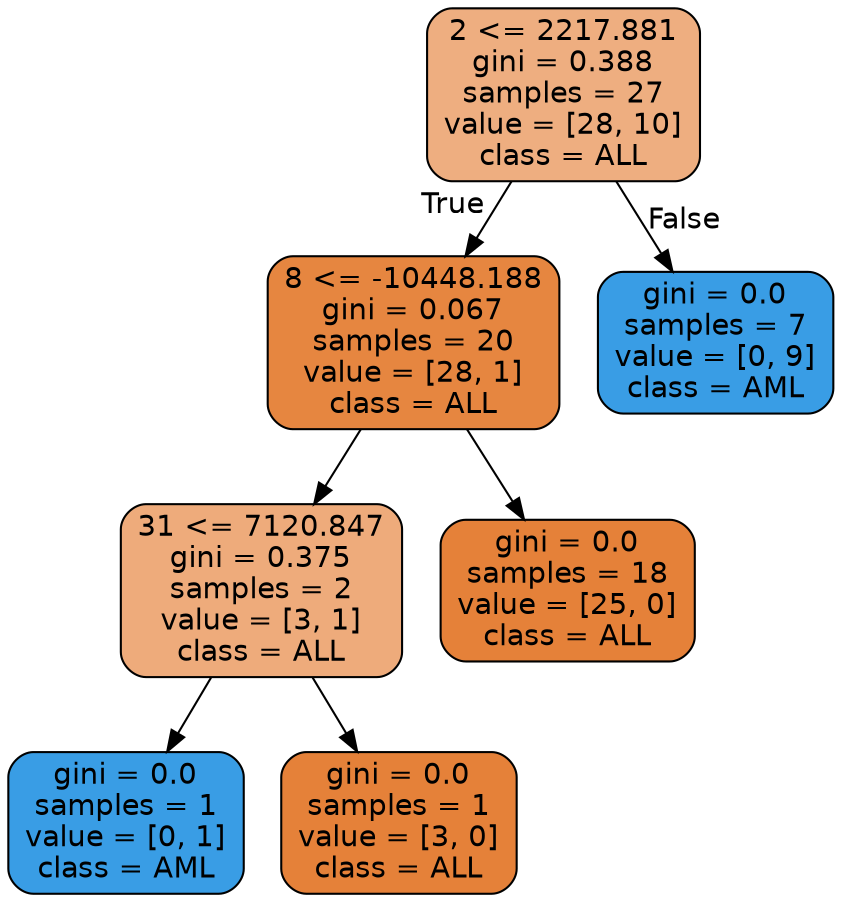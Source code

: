 digraph Tree {
node [shape=box, style="filled, rounded", color="black", fontname=helvetica] ;
edge [fontname=helvetica] ;
0 [label="2 <= 2217.881\ngini = 0.388\nsamples = 27\nvalue = [28, 10]\nclass = ALL", fillcolor="#eeae80"] ;
1 [label="8 <= -10448.188\ngini = 0.067\nsamples = 20\nvalue = [28, 1]\nclass = ALL", fillcolor="#e68640"] ;
0 -> 1 [labeldistance=2.5, labelangle=45, headlabel="True"] ;
2 [label="31 <= 7120.847\ngini = 0.375\nsamples = 2\nvalue = [3, 1]\nclass = ALL", fillcolor="#eeab7b"] ;
1 -> 2 ;
3 [label="gini = 0.0\nsamples = 1\nvalue = [0, 1]\nclass = AML", fillcolor="#399de5"] ;
2 -> 3 ;
4 [label="gini = 0.0\nsamples = 1\nvalue = [3, 0]\nclass = ALL", fillcolor="#e58139"] ;
2 -> 4 ;
5 [label="gini = 0.0\nsamples = 18\nvalue = [25, 0]\nclass = ALL", fillcolor="#e58139"] ;
1 -> 5 ;
6 [label="gini = 0.0\nsamples = 7\nvalue = [0, 9]\nclass = AML", fillcolor="#399de5"] ;
0 -> 6 [labeldistance=2.5, labelangle=-45, headlabel="False"] ;
}